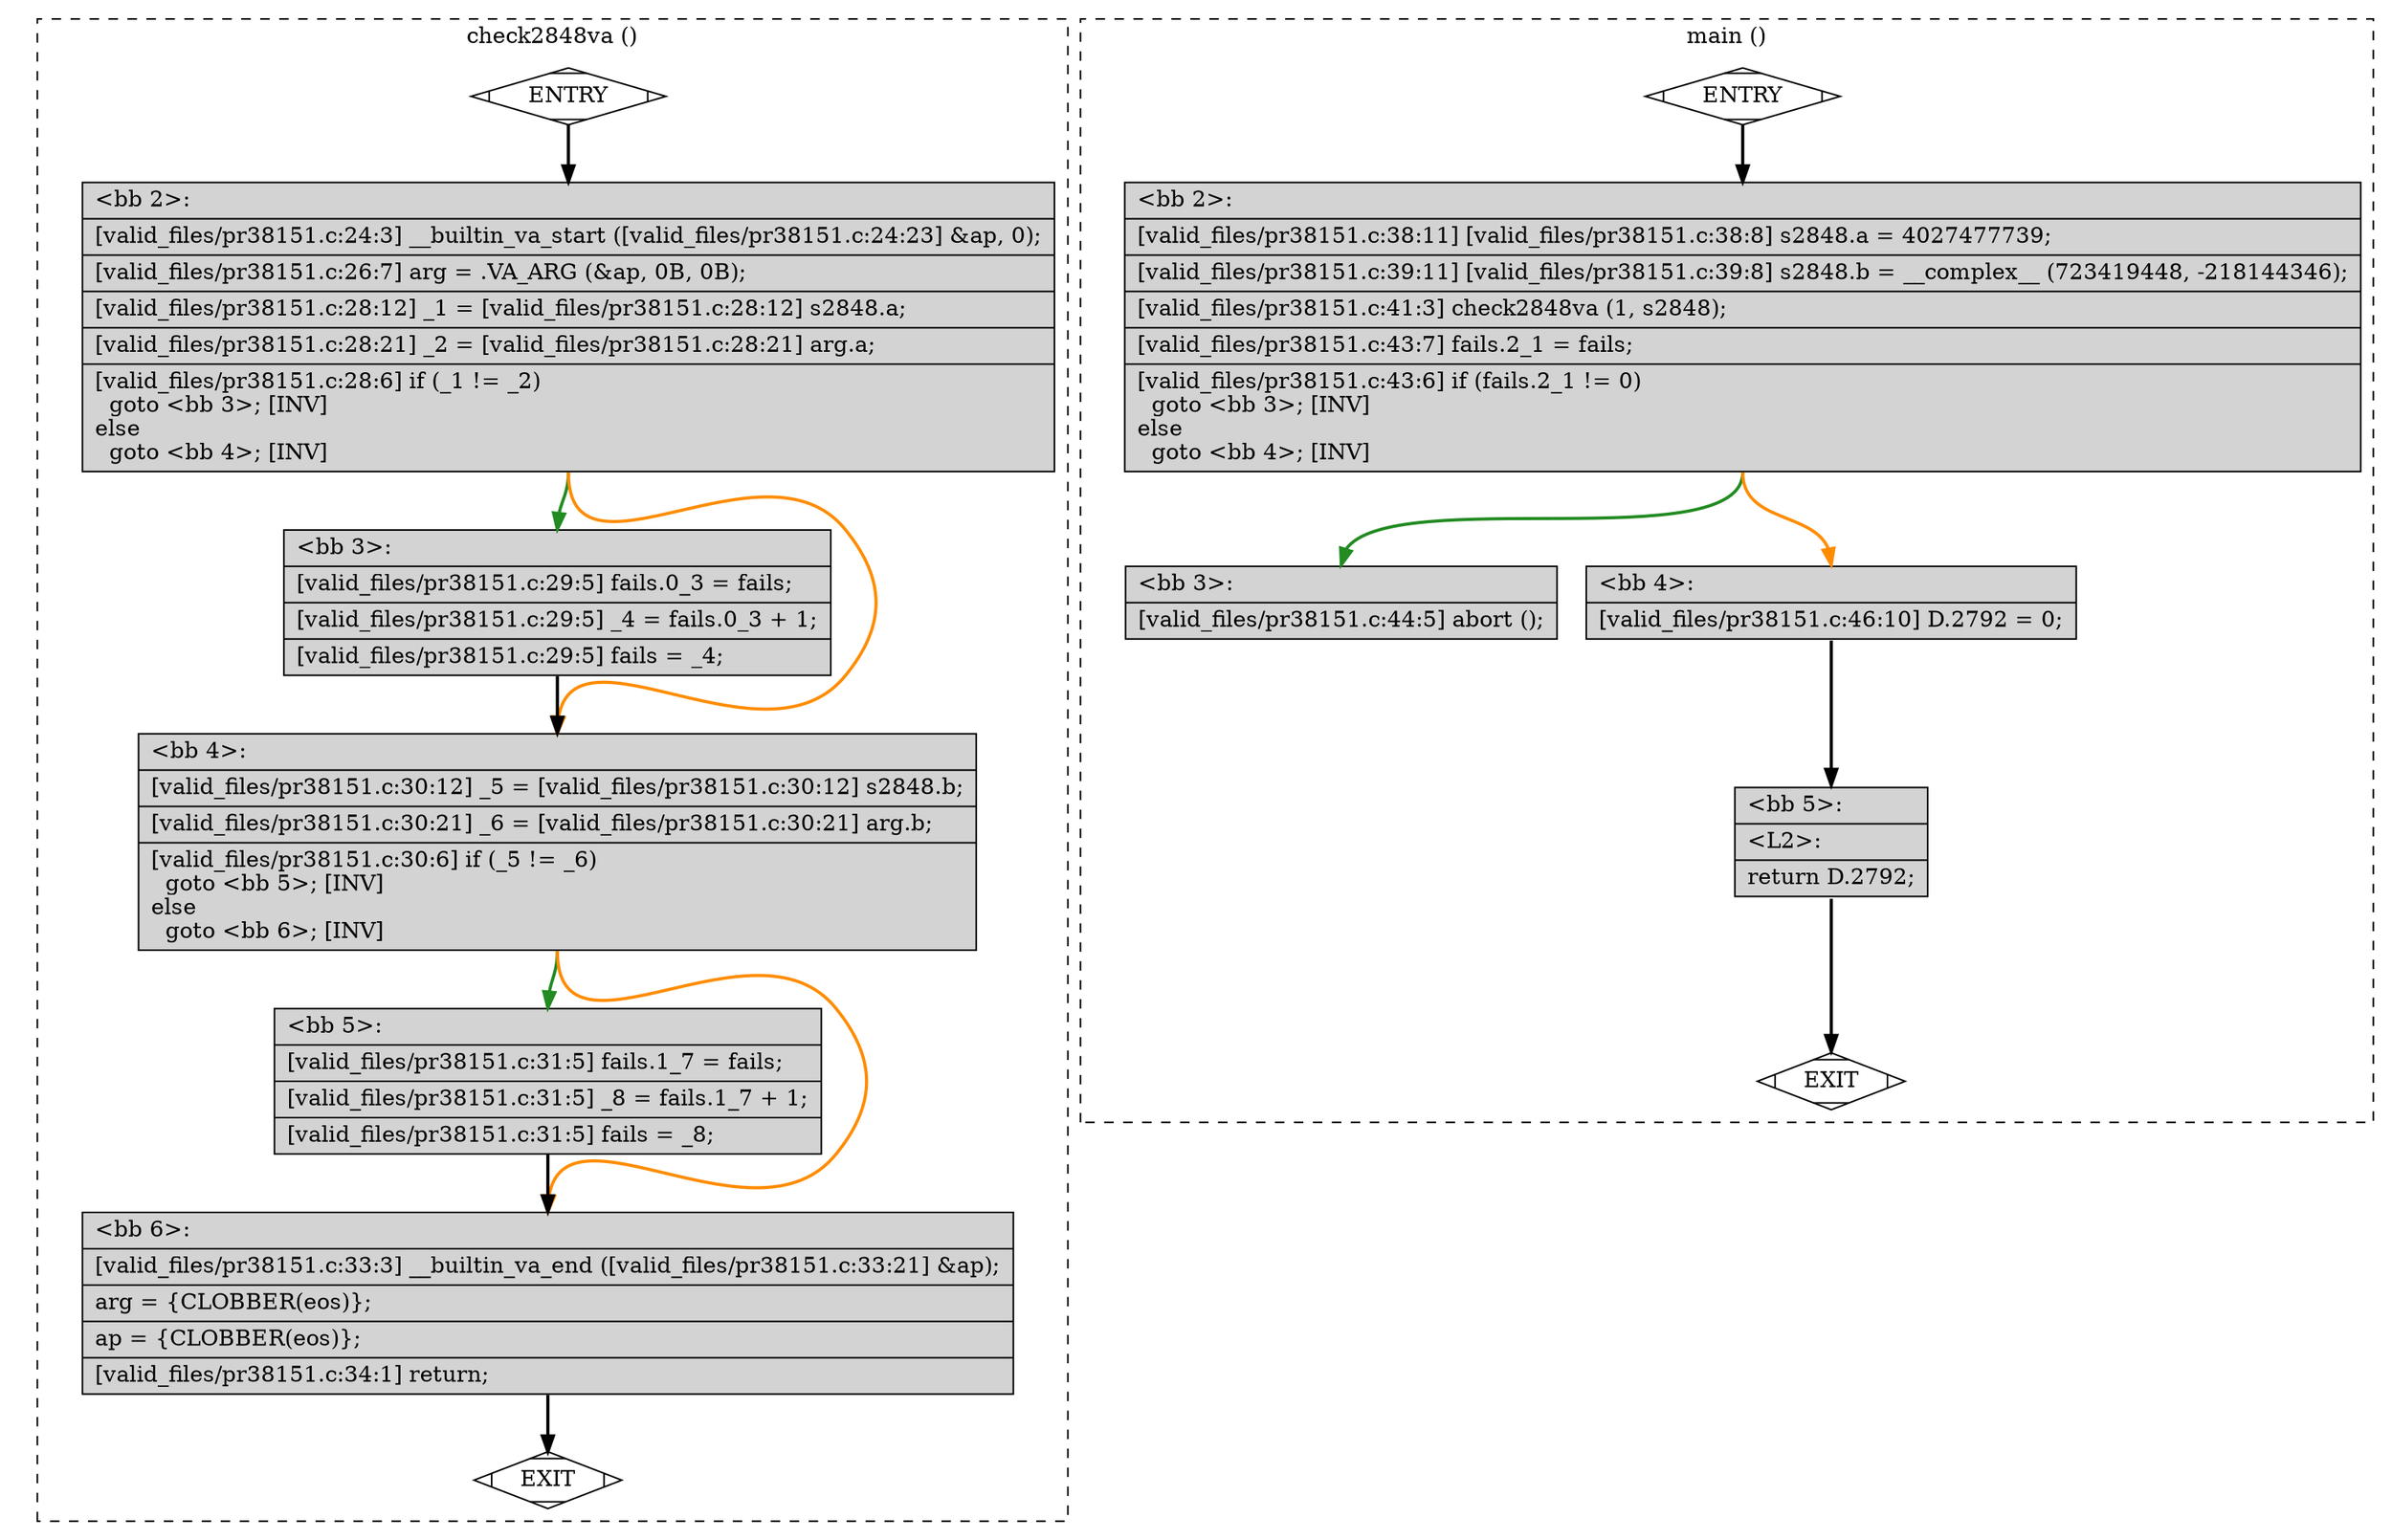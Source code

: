 digraph "a-pr38151.c.015t.cfg" {
overlap=false;
subgraph "cluster_check2848va" {
	style="dashed";
	color="black";
	label="check2848va ()";
	fn_0_basic_block_0 [shape=Mdiamond,style=filled,fillcolor=white,label="ENTRY"];

	fn_0_basic_block_1 [shape=Mdiamond,style=filled,fillcolor=white,label="EXIT"];

	fn_0_basic_block_2 [shape=record,style=filled,fillcolor=lightgrey,label="{\<bb\ 2\>:\l\
|[valid_files/pr38151.c:24:3]\ __builtin_va_start\ ([valid_files/pr38151.c:24:23]\ &ap,\ 0);\l\
|[valid_files/pr38151.c:26:7]\ arg\ =\ .VA_ARG\ (&ap,\ 0B,\ 0B);\l\
|[valid_files/pr38151.c:28:12]\ _1\ =\ [valid_files/pr38151.c:28:12]\ s2848.a;\l\
|[valid_files/pr38151.c:28:21]\ _2\ =\ [valid_files/pr38151.c:28:21]\ arg.a;\l\
|[valid_files/pr38151.c:28:6]\ if\ (_1\ !=\ _2)\l\
\ \ goto\ \<bb\ 3\>;\ [INV]\l\
else\l\
\ \ goto\ \<bb\ 4\>;\ [INV]\l\
}"];

	fn_0_basic_block_3 [shape=record,style=filled,fillcolor=lightgrey,label="{\<bb\ 3\>:\l\
|[valid_files/pr38151.c:29:5]\ fails.0_3\ =\ fails;\l\
|[valid_files/pr38151.c:29:5]\ _4\ =\ fails.0_3\ +\ 1;\l\
|[valid_files/pr38151.c:29:5]\ fails\ =\ _4;\l\
}"];

	fn_0_basic_block_4 [shape=record,style=filled,fillcolor=lightgrey,label="{\<bb\ 4\>:\l\
|[valid_files/pr38151.c:30:12]\ _5\ =\ [valid_files/pr38151.c:30:12]\ s2848.b;\l\
|[valid_files/pr38151.c:30:21]\ _6\ =\ [valid_files/pr38151.c:30:21]\ arg.b;\l\
|[valid_files/pr38151.c:30:6]\ if\ (_5\ !=\ _6)\l\
\ \ goto\ \<bb\ 5\>;\ [INV]\l\
else\l\
\ \ goto\ \<bb\ 6\>;\ [INV]\l\
}"];

	fn_0_basic_block_5 [shape=record,style=filled,fillcolor=lightgrey,label="{\<bb\ 5\>:\l\
|[valid_files/pr38151.c:31:5]\ fails.1_7\ =\ fails;\l\
|[valid_files/pr38151.c:31:5]\ _8\ =\ fails.1_7\ +\ 1;\l\
|[valid_files/pr38151.c:31:5]\ fails\ =\ _8;\l\
}"];

	fn_0_basic_block_6 [shape=record,style=filled,fillcolor=lightgrey,label="{\<bb\ 6\>:\l\
|[valid_files/pr38151.c:33:3]\ __builtin_va_end\ ([valid_files/pr38151.c:33:21]\ &ap);\l\
|arg\ =\ \{CLOBBER(eos)\};\l\
|ap\ =\ \{CLOBBER(eos)\};\l\
|[valid_files/pr38151.c:34:1]\ return;\l\
}"];

	fn_0_basic_block_0:s -> fn_0_basic_block_2:n [style="solid,bold",color=black,weight=100,constraint=true];
	fn_0_basic_block_2:s -> fn_0_basic_block_3:n [style="solid,bold",color=forestgreen,weight=10,constraint=true];
	fn_0_basic_block_2:s -> fn_0_basic_block_4:n [style="solid,bold",color=darkorange,weight=10,constraint=true];
	fn_0_basic_block_3:s -> fn_0_basic_block_4:n [style="solid,bold",color=black,weight=100,constraint=true];
	fn_0_basic_block_4:s -> fn_0_basic_block_5:n [style="solid,bold",color=forestgreen,weight=10,constraint=true];
	fn_0_basic_block_4:s -> fn_0_basic_block_6:n [style="solid,bold",color=darkorange,weight=10,constraint=true];
	fn_0_basic_block_5:s -> fn_0_basic_block_6:n [style="solid,bold",color=black,weight=100,constraint=true];
	fn_0_basic_block_6:s -> fn_0_basic_block_1:n [style="solid,bold",color=black,weight=10,constraint=true];
	fn_0_basic_block_0:s -> fn_0_basic_block_1:n [style="invis",constraint=true];
}
subgraph "cluster_main" {
	style="dashed";
	color="black";
	label="main ()";
	fn_1_basic_block_0 [shape=Mdiamond,style=filled,fillcolor=white,label="ENTRY"];

	fn_1_basic_block_1 [shape=Mdiamond,style=filled,fillcolor=white,label="EXIT"];

	fn_1_basic_block_2 [shape=record,style=filled,fillcolor=lightgrey,label="{\<bb\ 2\>:\l\
|[valid_files/pr38151.c:38:11]\ [valid_files/pr38151.c:38:8]\ s2848.a\ =\ 4027477739;\l\
|[valid_files/pr38151.c:39:11]\ [valid_files/pr38151.c:39:8]\ s2848.b\ =\ __complex__\ (723419448,\ -218144346);\l\
|[valid_files/pr38151.c:41:3]\ check2848va\ (1,\ s2848);\l\
|[valid_files/pr38151.c:43:7]\ fails.2_1\ =\ fails;\l\
|[valid_files/pr38151.c:43:6]\ if\ (fails.2_1\ !=\ 0)\l\
\ \ goto\ \<bb\ 3\>;\ [INV]\l\
else\l\
\ \ goto\ \<bb\ 4\>;\ [INV]\l\
}"];

	fn_1_basic_block_3 [shape=record,style=filled,fillcolor=lightgrey,label="{\<bb\ 3\>:\l\
|[valid_files/pr38151.c:44:5]\ abort\ ();\l\
}"];

	fn_1_basic_block_4 [shape=record,style=filled,fillcolor=lightgrey,label="{\<bb\ 4\>:\l\
|[valid_files/pr38151.c:46:10]\ D.2792\ =\ 0;\l\
}"];

	fn_1_basic_block_5 [shape=record,style=filled,fillcolor=lightgrey,label="{\<bb\ 5\>:\l\
|\<L2\>:\l\
|return\ D.2792;\l\
}"];

	fn_1_basic_block_0:s -> fn_1_basic_block_2:n [style="solid,bold",color=black,weight=100,constraint=true];
	fn_1_basic_block_2:s -> fn_1_basic_block_3:n [style="solid,bold",color=forestgreen,weight=10,constraint=true];
	fn_1_basic_block_2:s -> fn_1_basic_block_4:n [style="solid,bold",color=darkorange,weight=10,constraint=true];
	fn_1_basic_block_4:s -> fn_1_basic_block_5:n [style="solid,bold",color=black,weight=100,constraint=true];
	fn_1_basic_block_5:s -> fn_1_basic_block_1:n [style="solid,bold",color=black,weight=10,constraint=true];
	fn_1_basic_block_0:s -> fn_1_basic_block_1:n [style="invis",constraint=true];
}
}
